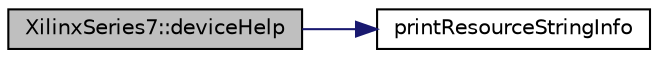 digraph "XilinxSeries7::deviceHelp"
{
 // INTERACTIVE_SVG=YES
 // LATEX_PDF_SIZE
  edge [fontname="Helvetica",fontsize="10",labelfontname="Helvetica",labelfontsize="10"];
  node [fontname="Helvetica",fontsize="10",shape=record];
  rankdir="LR";
  Node1 [label="XilinxSeries7::deviceHelp",height=0.2,width=0.4,color="black", fillcolor="grey75", style="filled", fontcolor="black",tooltip=" "];
  Node1 -> Node2 [color="midnightblue",fontsize="10",style="solid",fontname="Helvetica"];
  Node2 [label="printResourceStringInfo",height=0.2,width=0.4,color="black", fillcolor="white", style="filled",URL="$inlinePrintResourceStringInfo_8h.html#a6f2b13a8fc2a6d13cb4c3113171a3423",tooltip=" "];
}
